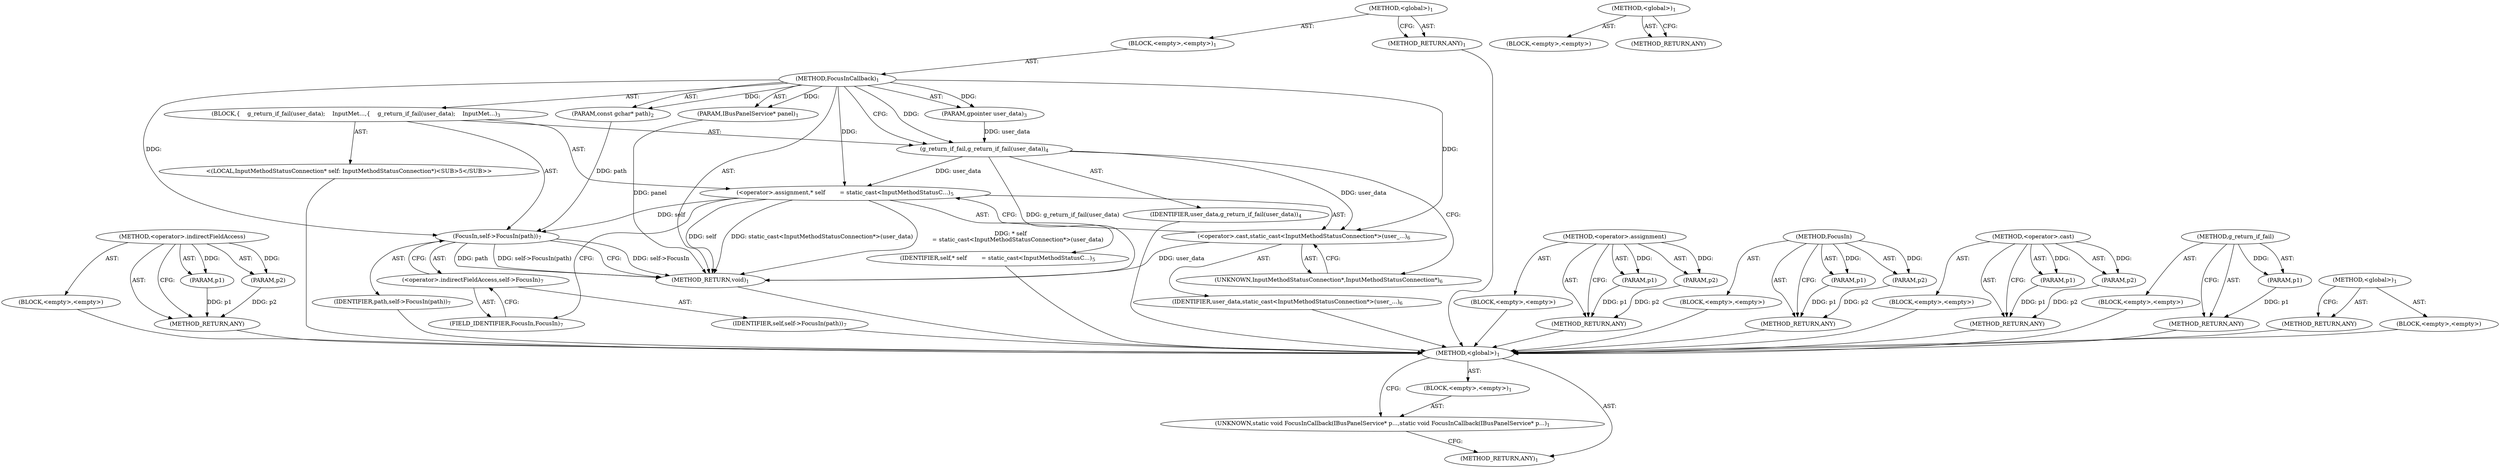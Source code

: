 digraph "&lt;global&gt;" {
vulnerable_68 [label=<(METHOD,&lt;operator&gt;.indirectFieldAccess)>];
vulnerable_69 [label=<(PARAM,p1)>];
vulnerable_70 [label=<(PARAM,p2)>];
vulnerable_71 [label=<(BLOCK,&lt;empty&gt;,&lt;empty&gt;)>];
vulnerable_72 [label=<(METHOD_RETURN,ANY)>];
vulnerable_6 [label=<(METHOD,&lt;global&gt;)<SUB>1</SUB>>];
vulnerable_7 [label=<(BLOCK,&lt;empty&gt;,&lt;empty&gt;)<SUB>1</SUB>>];
vulnerable_8 [label=<(METHOD,FocusInCallback)<SUB>1</SUB>>];
vulnerable_9 [label=<(PARAM,IBusPanelService* panel)<SUB>1</SUB>>];
vulnerable_10 [label=<(PARAM,const gchar* path)<SUB>2</SUB>>];
vulnerable_11 [label=<(PARAM,gpointer user_data)<SUB>3</SUB>>];
vulnerable_12 [label=<(BLOCK,{
    g_return_if_fail(user_data);
    InputMet...,{
    g_return_if_fail(user_data);
    InputMet...)<SUB>3</SUB>>];
vulnerable_13 [label=<(g_return_if_fail,g_return_if_fail(user_data))<SUB>4</SUB>>];
vulnerable_14 [label=<(IDENTIFIER,user_data,g_return_if_fail(user_data))<SUB>4</SUB>>];
vulnerable_15 [label="<(LOCAL,InputMethodStatusConnection* self: InputMethodStatusConnection*)<SUB>5</SUB>>"];
vulnerable_16 [label=<(&lt;operator&gt;.assignment,* self
        = static_cast&lt;InputMethodStatusC...)<SUB>5</SUB>>];
vulnerable_17 [label=<(IDENTIFIER,self,* self
        = static_cast&lt;InputMethodStatusC...)<SUB>5</SUB>>];
vulnerable_18 [label=<(&lt;operator&gt;.cast,static_cast&lt;InputMethodStatusConnection*&gt;(user_...)<SUB>6</SUB>>];
vulnerable_19 [label=<(UNKNOWN,InputMethodStatusConnection*,InputMethodStatusConnection*)<SUB>6</SUB>>];
vulnerable_20 [label=<(IDENTIFIER,user_data,static_cast&lt;InputMethodStatusConnection*&gt;(user_...)<SUB>6</SUB>>];
vulnerable_21 [label=<(FocusIn,self-&gt;FocusIn(path))<SUB>7</SUB>>];
vulnerable_22 [label=<(&lt;operator&gt;.indirectFieldAccess,self-&gt;FocusIn)<SUB>7</SUB>>];
vulnerable_23 [label=<(IDENTIFIER,self,self-&gt;FocusIn(path))<SUB>7</SUB>>];
vulnerable_24 [label=<(FIELD_IDENTIFIER,FocusIn,FocusIn)<SUB>7</SUB>>];
vulnerable_25 [label=<(IDENTIFIER,path,self-&gt;FocusIn(path))<SUB>7</SUB>>];
vulnerable_26 [label=<(METHOD_RETURN,void)<SUB>1</SUB>>];
vulnerable_28 [label=<(METHOD_RETURN,ANY)<SUB>1</SUB>>];
vulnerable_53 [label=<(METHOD,&lt;operator&gt;.assignment)>];
vulnerable_54 [label=<(PARAM,p1)>];
vulnerable_55 [label=<(PARAM,p2)>];
vulnerable_56 [label=<(BLOCK,&lt;empty&gt;,&lt;empty&gt;)>];
vulnerable_57 [label=<(METHOD_RETURN,ANY)>];
vulnerable_63 [label=<(METHOD,FocusIn)>];
vulnerable_64 [label=<(PARAM,p1)>];
vulnerable_65 [label=<(PARAM,p2)>];
vulnerable_66 [label=<(BLOCK,&lt;empty&gt;,&lt;empty&gt;)>];
vulnerable_67 [label=<(METHOD_RETURN,ANY)>];
vulnerable_58 [label=<(METHOD,&lt;operator&gt;.cast)>];
vulnerable_59 [label=<(PARAM,p1)>];
vulnerable_60 [label=<(PARAM,p2)>];
vulnerable_61 [label=<(BLOCK,&lt;empty&gt;,&lt;empty&gt;)>];
vulnerable_62 [label=<(METHOD_RETURN,ANY)>];
vulnerable_49 [label=<(METHOD,g_return_if_fail)>];
vulnerable_50 [label=<(PARAM,p1)>];
vulnerable_51 [label=<(BLOCK,&lt;empty&gt;,&lt;empty&gt;)>];
vulnerable_52 [label=<(METHOD_RETURN,ANY)>];
vulnerable_43 [label=<(METHOD,&lt;global&gt;)<SUB>1</SUB>>];
vulnerable_44 [label=<(BLOCK,&lt;empty&gt;,&lt;empty&gt;)>];
vulnerable_45 [label=<(METHOD_RETURN,ANY)>];
fixed_6 [label=<(METHOD,&lt;global&gt;)<SUB>1</SUB>>];
fixed_7 [label=<(BLOCK,&lt;empty&gt;,&lt;empty&gt;)<SUB>1</SUB>>];
fixed_8 [label=<(UNKNOWN,static void FocusInCallback(IBusPanelService* p...,static void FocusInCallback(IBusPanelService* p...)<SUB>1</SUB>>];
fixed_9 [label=<(METHOD_RETURN,ANY)<SUB>1</SUB>>];
fixed_14 [label=<(METHOD,&lt;global&gt;)<SUB>1</SUB>>];
fixed_15 [label=<(BLOCK,&lt;empty&gt;,&lt;empty&gt;)>];
fixed_16 [label=<(METHOD_RETURN,ANY)>];
vulnerable_68 -> vulnerable_69  [key=0, label="AST: "];
vulnerable_68 -> vulnerable_69  [key=1, label="DDG: "];
vulnerable_68 -> vulnerable_71  [key=0, label="AST: "];
vulnerable_68 -> vulnerable_70  [key=0, label="AST: "];
vulnerable_68 -> vulnerable_70  [key=1, label="DDG: "];
vulnerable_68 -> vulnerable_72  [key=0, label="AST: "];
vulnerable_68 -> vulnerable_72  [key=1, label="CFG: "];
vulnerable_69 -> vulnerable_72  [key=0, label="DDG: p1"];
vulnerable_70 -> vulnerable_72  [key=0, label="DDG: p2"];
vulnerable_71 -> fixed_6  [key=0];
vulnerable_72 -> fixed_6  [key=0];
vulnerable_6 -> vulnerable_7  [key=0, label="AST: "];
vulnerable_6 -> vulnerable_28  [key=0, label="AST: "];
vulnerable_6 -> vulnerable_28  [key=1, label="CFG: "];
vulnerable_7 -> vulnerable_8  [key=0, label="AST: "];
vulnerable_8 -> vulnerable_9  [key=0, label="AST: "];
vulnerable_8 -> vulnerable_9  [key=1, label="DDG: "];
vulnerable_8 -> vulnerable_10  [key=0, label="AST: "];
vulnerable_8 -> vulnerable_10  [key=1, label="DDG: "];
vulnerable_8 -> vulnerable_11  [key=0, label="AST: "];
vulnerable_8 -> vulnerable_11  [key=1, label="DDG: "];
vulnerable_8 -> vulnerable_12  [key=0, label="AST: "];
vulnerable_8 -> vulnerable_26  [key=0, label="AST: "];
vulnerable_8 -> vulnerable_13  [key=0, label="CFG: "];
vulnerable_8 -> vulnerable_13  [key=1, label="DDG: "];
vulnerable_8 -> vulnerable_16  [key=0, label="DDG: "];
vulnerable_8 -> vulnerable_21  [key=0, label="DDG: "];
vulnerable_8 -> vulnerable_18  [key=0, label="DDG: "];
vulnerable_9 -> vulnerable_26  [key=0, label="DDG: panel"];
vulnerable_10 -> vulnerable_21  [key=0, label="DDG: path"];
vulnerable_11 -> vulnerable_13  [key=0, label="DDG: user_data"];
vulnerable_12 -> vulnerable_13  [key=0, label="AST: "];
vulnerable_12 -> vulnerable_15  [key=0, label="AST: "];
vulnerable_12 -> vulnerable_16  [key=0, label="AST: "];
vulnerable_12 -> vulnerable_21  [key=0, label="AST: "];
vulnerable_13 -> vulnerable_14  [key=0, label="AST: "];
vulnerable_13 -> vulnerable_19  [key=0, label="CFG: "];
vulnerable_13 -> vulnerable_26  [key=0, label="DDG: g_return_if_fail(user_data)"];
vulnerable_13 -> vulnerable_16  [key=0, label="DDG: user_data"];
vulnerable_13 -> vulnerable_18  [key=0, label="DDG: user_data"];
vulnerable_14 -> fixed_6  [key=0];
vulnerable_15 -> fixed_6  [key=0];
vulnerable_16 -> vulnerable_17  [key=0, label="AST: "];
vulnerable_16 -> vulnerable_18  [key=0, label="AST: "];
vulnerable_16 -> vulnerable_24  [key=0, label="CFG: "];
vulnerable_16 -> vulnerable_26  [key=0, label="DDG: self"];
vulnerable_16 -> vulnerable_26  [key=1, label="DDG: static_cast&lt;InputMethodStatusConnection*&gt;(user_data)"];
vulnerable_16 -> vulnerable_26  [key=2, label="DDG: * self
        = static_cast&lt;InputMethodStatusConnection*&gt;(user_data)"];
vulnerable_16 -> vulnerable_21  [key=0, label="DDG: self"];
vulnerable_17 -> fixed_6  [key=0];
vulnerable_18 -> vulnerable_19  [key=0, label="AST: "];
vulnerable_18 -> vulnerable_20  [key=0, label="AST: "];
vulnerable_18 -> vulnerable_16  [key=0, label="CFG: "];
vulnerable_18 -> vulnerable_26  [key=0, label="DDG: user_data"];
vulnerable_19 -> vulnerable_18  [key=0, label="CFG: "];
vulnerable_20 -> fixed_6  [key=0];
vulnerable_21 -> vulnerable_22  [key=0, label="AST: "];
vulnerable_21 -> vulnerable_25  [key=0, label="AST: "];
vulnerable_21 -> vulnerable_26  [key=0, label="CFG: "];
vulnerable_21 -> vulnerable_26  [key=1, label="DDG: self-&gt;FocusIn"];
vulnerable_21 -> vulnerable_26  [key=2, label="DDG: path"];
vulnerable_21 -> vulnerable_26  [key=3, label="DDG: self-&gt;FocusIn(path)"];
vulnerable_22 -> vulnerable_23  [key=0, label="AST: "];
vulnerable_22 -> vulnerable_24  [key=0, label="AST: "];
vulnerable_22 -> vulnerable_21  [key=0, label="CFG: "];
vulnerable_23 -> fixed_6  [key=0];
vulnerable_24 -> vulnerable_22  [key=0, label="CFG: "];
vulnerable_25 -> fixed_6  [key=0];
vulnerable_26 -> fixed_6  [key=0];
vulnerable_28 -> fixed_6  [key=0];
vulnerable_53 -> vulnerable_54  [key=0, label="AST: "];
vulnerable_53 -> vulnerable_54  [key=1, label="DDG: "];
vulnerable_53 -> vulnerable_56  [key=0, label="AST: "];
vulnerable_53 -> vulnerable_55  [key=0, label="AST: "];
vulnerable_53 -> vulnerable_55  [key=1, label="DDG: "];
vulnerable_53 -> vulnerable_57  [key=0, label="AST: "];
vulnerable_53 -> vulnerable_57  [key=1, label="CFG: "];
vulnerable_54 -> vulnerable_57  [key=0, label="DDG: p1"];
vulnerable_55 -> vulnerable_57  [key=0, label="DDG: p2"];
vulnerable_56 -> fixed_6  [key=0];
vulnerable_57 -> fixed_6  [key=0];
vulnerable_63 -> vulnerable_64  [key=0, label="AST: "];
vulnerable_63 -> vulnerable_64  [key=1, label="DDG: "];
vulnerable_63 -> vulnerable_66  [key=0, label="AST: "];
vulnerable_63 -> vulnerable_65  [key=0, label="AST: "];
vulnerable_63 -> vulnerable_65  [key=1, label="DDG: "];
vulnerable_63 -> vulnerable_67  [key=0, label="AST: "];
vulnerable_63 -> vulnerable_67  [key=1, label="CFG: "];
vulnerable_64 -> vulnerable_67  [key=0, label="DDG: p1"];
vulnerable_65 -> vulnerable_67  [key=0, label="DDG: p2"];
vulnerable_66 -> fixed_6  [key=0];
vulnerable_67 -> fixed_6  [key=0];
vulnerable_58 -> vulnerable_59  [key=0, label="AST: "];
vulnerable_58 -> vulnerable_59  [key=1, label="DDG: "];
vulnerable_58 -> vulnerable_61  [key=0, label="AST: "];
vulnerable_58 -> vulnerable_60  [key=0, label="AST: "];
vulnerable_58 -> vulnerable_60  [key=1, label="DDG: "];
vulnerable_58 -> vulnerable_62  [key=0, label="AST: "];
vulnerable_58 -> vulnerable_62  [key=1, label="CFG: "];
vulnerable_59 -> vulnerable_62  [key=0, label="DDG: p1"];
vulnerable_60 -> vulnerable_62  [key=0, label="DDG: p2"];
vulnerable_61 -> fixed_6  [key=0];
vulnerable_62 -> fixed_6  [key=0];
vulnerable_49 -> vulnerable_50  [key=0, label="AST: "];
vulnerable_49 -> vulnerable_50  [key=1, label="DDG: "];
vulnerable_49 -> vulnerable_51  [key=0, label="AST: "];
vulnerable_49 -> vulnerable_52  [key=0, label="AST: "];
vulnerable_49 -> vulnerable_52  [key=1, label="CFG: "];
vulnerable_50 -> vulnerable_52  [key=0, label="DDG: p1"];
vulnerable_51 -> fixed_6  [key=0];
vulnerable_52 -> fixed_6  [key=0];
vulnerable_43 -> vulnerable_44  [key=0, label="AST: "];
vulnerable_43 -> vulnerable_45  [key=0, label="AST: "];
vulnerable_43 -> vulnerable_45  [key=1, label="CFG: "];
vulnerable_44 -> fixed_6  [key=0];
vulnerable_45 -> fixed_6  [key=0];
fixed_6 -> fixed_7  [key=0, label="AST: "];
fixed_6 -> fixed_9  [key=0, label="AST: "];
fixed_6 -> fixed_8  [key=0, label="CFG: "];
fixed_7 -> fixed_8  [key=0, label="AST: "];
fixed_8 -> fixed_9  [key=0, label="CFG: "];
fixed_14 -> fixed_15  [key=0, label="AST: "];
fixed_14 -> fixed_16  [key=0, label="AST: "];
fixed_14 -> fixed_16  [key=1, label="CFG: "];
}
